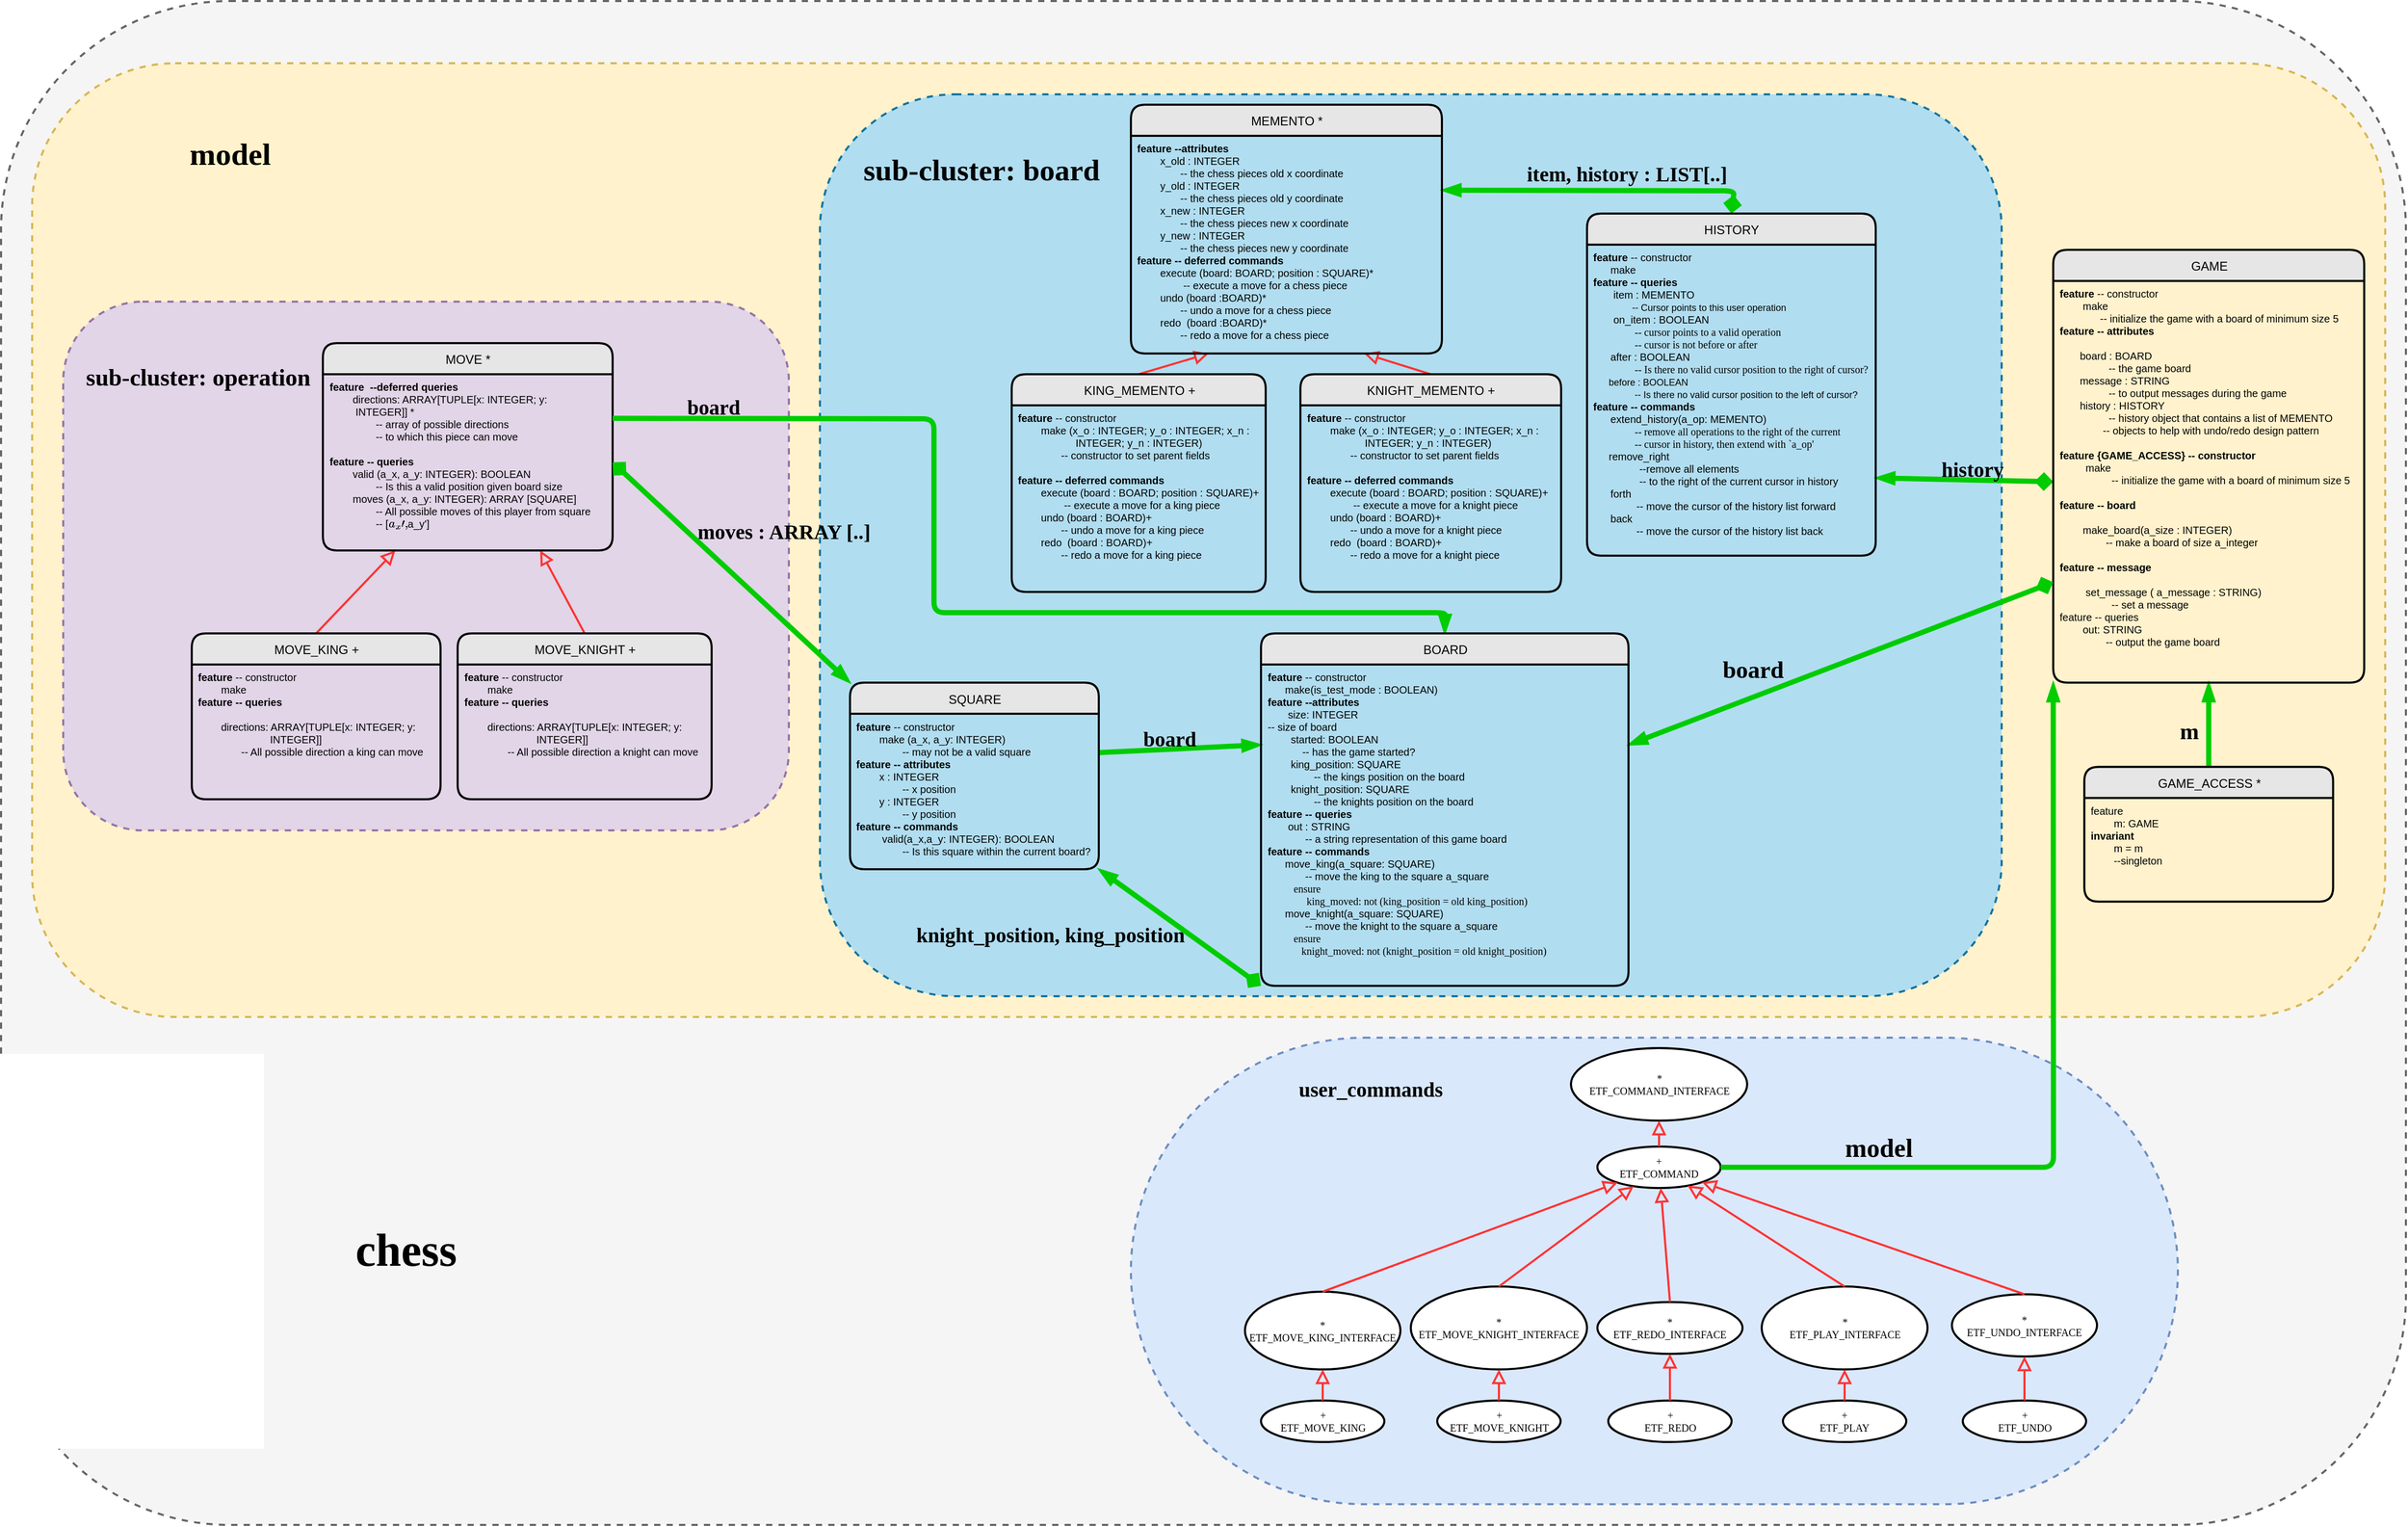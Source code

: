 <mxfile version="12.9.10" type="device"><diagram id="bcq7-YI1w9zSbNKLP_WB" name="Page-1"><mxGraphModel dx="7045" dy="5114" grid="1" gridSize="10" guides="1" tooltips="1" connect="1" arrows="1" fold="1" page="1" pageScale="1" pageWidth="1100" pageHeight="850" math="0" shadow="0"><root><mxCell id="0"/><mxCell id="1" parent="0"/><mxCell id="IS6GVPVbUYt_D6bOPcnM-86" value="" style="rounded=1;whiteSpace=wrap;html=1;fontSize=10;dashed=1;strokeWidth=2;fillColor=#f5f5f5;strokeColor=#666666;fontColor=#333333;" parent="1" vertex="1"><mxGeometry x="-530" y="-330" width="2320" height="1470" as="geometry"/></mxCell><mxCell id="MOF04nxXEM0VVJA2srQy-184" value="" style="rounded=1;whiteSpace=wrap;html=1;fontSize=10;dashed=1;strokeWidth=2;fillColor=#fff2cc;strokeColor=#d6b656;" parent="1" vertex="1"><mxGeometry x="-500" y="-270" width="2270" height="920" as="geometry"/></mxCell><mxCell id="IS6GVPVbUYt_D6bOPcnM-67" value="" style="rounded=1;whiteSpace=wrap;html=1;fontSize=10;dashed=1;strokeWidth=2;fillColor=#e1d5e7;strokeColor=#9673a6;" parent="1" vertex="1"><mxGeometry x="-470" y="-40" width="700" height="510" as="geometry"/></mxCell><mxCell id="IS6GVPVbUYt_D6bOPcnM-71" value="" style="rounded=1;whiteSpace=wrap;html=1;fontSize=10;dashed=1;strokeWidth=2;fillColor=#b1ddf0;strokeColor=#10739e;" parent="1" vertex="1"><mxGeometry x="260" y="-240" width="1140" height="870" as="geometry"/></mxCell><mxCell id="IS6GVPVbUYt_D6bOPcnM-68" value="&lt;h1&gt;&lt;font style=&quot;font-size: 23px&quot;&gt;sub-cluster: operation&lt;/font&gt;&lt;/h1&gt;" style="text;html=1;fontSize=10;fontFamily=Verdena;fillColor=#e1d5e7;strokeColor=none;" parent="1" vertex="1"><mxGeometry x="-450.003" width="70" height="25" as="geometry"/></mxCell><mxCell id="MOF04nxXEM0VVJA2srQy-185" value="&lt;h1&gt;&lt;font style=&quot;font-size: 30px&quot;&gt;model&lt;/font&gt;&lt;/h1&gt;" style="text;html=1;fontSize=10;fontFamily=Verdena;" parent="1" vertex="1"><mxGeometry x="-350" y="-220" width="300" height="25" as="geometry"/></mxCell><mxCell id="MOF04nxXEM0VVJA2srQy-138" value="" style="rounded=1;whiteSpace=wrap;html=1;fontSize=10;dashed=1;strokeWidth=2;arcSize=50;fillColor=#dae8fc;strokeColor=#6c8ebf;" parent="1" vertex="1"><mxGeometry x="560" y="670" width="1010" height="450" as="geometry"/></mxCell><mxCell id="MOF04nxXEM0VVJA2srQy-6" value="&lt;font style=&quot;font-size: 22px&quot;&gt;&lt;b&gt;m&lt;/b&gt;&lt;/font&gt;" style="text;html=1;fontSize=10;fontFamily=Verdena;" parent="1" vertex="1"><mxGeometry x="1570" y="355" width="21" height="20" as="geometry"/></mxCell><mxCell id="MOF04nxXEM0VVJA2srQy-7" value="" style="endArrow=blockThin;html=1;strokeColor=#00CC00;strokeWidth=5;endFill=1;exitX=0.5;exitY=0;exitDx=0;exitDy=0;entryX=0.5;entryY=1;entryDx=0;entryDy=0;" parent="1" source="MOF04nxXEM0VVJA2srQy-4" target="MOF04nxXEM0VVJA2srQy-3" edge="1"><mxGeometry width="50" height="50" relative="1" as="geometry"><mxPoint x="1080.5" y="850" as="sourcePoint"/><mxPoint x="1080.5" y="670" as="targetPoint"/></mxGeometry></mxCell><mxCell id="MOF04nxXEM0VVJA2srQy-11" value="&lt;font style=&quot;font-size: 25px&quot;&gt;&lt;b&gt;model&lt;/b&gt;&lt;/font&gt;" style="text;html=1;fontSize=10;fontFamily=Verdena;" parent="1" vertex="1"><mxGeometry x="1246.75" y="755" width="81" height="20" as="geometry"/></mxCell><mxCell id="MOF04nxXEM0VVJA2srQy-13" value="+&lt;br&gt;ETF_REDO" style="ellipse;whiteSpace=wrap;html=1;rounded=1;fontSize=10;fontFamily=Verdena;strokeWidth=2;" parent="1" vertex="1"><mxGeometry x="1020.5" y="1020" width="119" height="40" as="geometry"/></mxCell><mxCell id="MOF04nxXEM0VVJA2srQy-14" value="+&lt;br&gt;ETF_COMMAND" style="ellipse;whiteSpace=wrap;html=1;rounded=1;fontSize=10;fontFamily=Verdena;strokeWidth=2;" parent="1" vertex="1"><mxGeometry x="1010" y="775" width="119" height="40" as="geometry"/></mxCell><mxCell id="MOF04nxXEM0VVJA2srQy-15" value="+&lt;br&gt;ETF_PLAY" style="ellipse;whiteSpace=wrap;html=1;rounded=1;fontSize=10;fontFamily=Verdena;strokeWidth=2;" parent="1" vertex="1"><mxGeometry x="1189" y="1020" width="119" height="40" as="geometry"/></mxCell><mxCell id="MOF04nxXEM0VVJA2srQy-16" value="+&lt;br&gt;ETF_UNDO" style="ellipse;whiteSpace=wrap;html=1;rounded=1;fontSize=10;fontFamily=Verdena;strokeWidth=2;" parent="1" vertex="1"><mxGeometry x="1362.5" y="1020" width="119" height="40" as="geometry"/></mxCell><mxCell id="MOF04nxXEM0VVJA2srQy-17" value="*&lt;br&gt;ETF_UNDO_INTERFACE" style="ellipse;whiteSpace=wrap;html=1;rounded=1;fontSize=10;fontFamily=Verdena;strokeWidth=2;" parent="1" vertex="1"><mxGeometry x="1352" y="917.5" width="140" height="60" as="geometry"/></mxCell><mxCell id="MOF04nxXEM0VVJA2srQy-18" value="*&lt;br&gt;ETF_PLAY_INTERFACE" style="ellipse;whiteSpace=wrap;html=1;rounded=1;fontSize=10;fontFamily=Verdena;strokeWidth=2;" parent="1" vertex="1"><mxGeometry x="1168.5" y="910" width="160" height="80" as="geometry"/></mxCell><mxCell id="MOF04nxXEM0VVJA2srQy-20" value="*&lt;br&gt;ETF_REDO_INTERFACE" style="ellipse;whiteSpace=wrap;html=1;rounded=1;fontSize=10;fontFamily=Verdena;strokeWidth=2;" parent="1" vertex="1"><mxGeometry x="1010" y="925" width="140" height="50" as="geometry"/></mxCell><mxCell id="MOF04nxXEM0VVJA2srQy-21" value="*&lt;br&gt;ETF_COMMAND_INTERFACE" style="ellipse;whiteSpace=wrap;html=1;rounded=1;fontSize=10;fontFamily=Verdena;strokeWidth=2;" parent="1" vertex="1"><mxGeometry x="984.5" y="680" width="170" height="70" as="geometry"/></mxCell><mxCell id="MOF04nxXEM0VVJA2srQy-23" value="" style="endArrow=block;html=1;strokeColor=#FF3333;strokeWidth=2;endFill=0;endSize=9;entryX=0.5;entryY=1;entryDx=0;entryDy=0;exitX=0.5;exitY=0;exitDx=0;exitDy=0;" parent="1" source="MOF04nxXEM0VVJA2srQy-13" target="MOF04nxXEM0VVJA2srQy-20" edge="1"><mxGeometry width="50" height="50" relative="1" as="geometry"><mxPoint x="1261.5" y="685" as="sourcePoint"/><mxPoint x="1261.5" y="625" as="targetPoint"/></mxGeometry></mxCell><mxCell id="MOF04nxXEM0VVJA2srQy-24" value="" style="endArrow=block;html=1;strokeColor=#FF3333;strokeWidth=2;endFill=0;endSize=9;entryX=0.5;entryY=1;entryDx=0;entryDy=0;exitX=0.5;exitY=0;exitDx=0;exitDy=0;" parent="1" source="MOF04nxXEM0VVJA2srQy-15" target="MOF04nxXEM0VVJA2srQy-18" edge="1"><mxGeometry width="50" height="50" relative="1" as="geometry"><mxPoint x="1091" y="690" as="sourcePoint"/><mxPoint x="1091" y="630" as="targetPoint"/></mxGeometry></mxCell><mxCell id="MOF04nxXEM0VVJA2srQy-25" value="" style="endArrow=block;html=1;strokeColor=#FF3333;strokeWidth=2;endFill=0;endSize=9;entryX=0.5;entryY=1;entryDx=0;entryDy=0;exitX=0.5;exitY=0;exitDx=0;exitDy=0;" parent="1" source="MOF04nxXEM0VVJA2srQy-16" target="MOF04nxXEM0VVJA2srQy-17" edge="1"><mxGeometry width="50" height="50" relative="1" as="geometry"><mxPoint x="1091" y="690" as="sourcePoint"/><mxPoint x="1091" y="630" as="targetPoint"/></mxGeometry></mxCell><mxCell id="MOF04nxXEM0VVJA2srQy-26" value="" style="endArrow=block;html=1;strokeColor=#FF3333;strokeWidth=2;endFill=0;endSize=9;exitX=0.5;exitY=0;exitDx=0;exitDy=0;" parent="1" source="MOF04nxXEM0VVJA2srQy-20" target="MOF04nxXEM0VVJA2srQy-14" edge="1"><mxGeometry width="50" height="50" relative="1" as="geometry"><mxPoint x="1091" y="790" as="sourcePoint"/><mxPoint x="890" y="500" as="targetPoint"/></mxGeometry></mxCell><mxCell id="MOF04nxXEM0VVJA2srQy-28" value="" style="endArrow=block;html=1;strokeColor=#FF3333;strokeWidth=2;endFill=0;endSize=9;exitX=0.5;exitY=0;exitDx=0;exitDy=0;" parent="1" source="MOF04nxXEM0VVJA2srQy-18" target="MOF04nxXEM0VVJA2srQy-14" edge="1"><mxGeometry width="50" height="50" relative="1" as="geometry"><mxPoint x="1091" y="540" as="sourcePoint"/><mxPoint x="880" y="470" as="targetPoint"/></mxGeometry></mxCell><mxCell id="MOF04nxXEM0VVJA2srQy-29" value="" style="endArrow=block;html=1;strokeColor=#FF3333;strokeWidth=2;endFill=0;endSize=9;exitX=0.5;exitY=0;exitDx=0;exitDy=0;" parent="1" source="MOF04nxXEM0VVJA2srQy-17" target="MOF04nxXEM0VVJA2srQy-14" edge="1"><mxGeometry width="50" height="50" relative="1" as="geometry"><mxPoint x="1091" y="540" as="sourcePoint"/><mxPoint x="880" y="470" as="targetPoint"/></mxGeometry></mxCell><mxCell id="MOF04nxXEM0VVJA2srQy-32" value="+&lt;br&gt;ETF_MOVE_KING" style="ellipse;whiteSpace=wrap;html=1;rounded=1;fontSize=10;fontFamily=Verdena;strokeWidth=2;" parent="1" vertex="1"><mxGeometry x="685.5" y="1020" width="119" height="40" as="geometry"/></mxCell><mxCell id="MOF04nxXEM0VVJA2srQy-33" value="+&lt;br&gt;ETF_MOVE_KNIGHT" style="ellipse;whiteSpace=wrap;html=1;rounded=1;fontSize=10;fontFamily=Verdena;strokeWidth=2;" parent="1" vertex="1"><mxGeometry x="855.5" y="1020" width="119" height="40" as="geometry"/></mxCell><mxCell id="MOF04nxXEM0VVJA2srQy-36" value="*&lt;br&gt;ETF_MOVE_KNIGHT_INTERFACE" style="ellipse;whiteSpace=wrap;html=1;rounded=1;fontSize=10;fontFamily=Verdena;strokeWidth=2;" parent="1" vertex="1"><mxGeometry x="830" y="910" width="170" height="80" as="geometry"/></mxCell><mxCell id="MOF04nxXEM0VVJA2srQy-37" value="*&lt;br&gt;ETF_MOVE_KING_INTERFACE" style="ellipse;whiteSpace=wrap;html=1;rounded=1;fontSize=10;fontFamily=Verdena;strokeWidth=2;" parent="1" vertex="1"><mxGeometry x="670" y="915" width="150" height="75" as="geometry"/></mxCell><mxCell id="MOF04nxXEM0VVJA2srQy-39" value="" style="endArrow=block;html=1;strokeColor=#FF3333;strokeWidth=2;endFill=0;endSize=9;entryX=0.5;entryY=1;entryDx=0;entryDy=0;exitX=0.5;exitY=0;exitDx=0;exitDy=0;" parent="1" source="MOF04nxXEM0VVJA2srQy-32" target="MOF04nxXEM0VVJA2srQy-37" edge="1"><mxGeometry width="50" height="50" relative="1" as="geometry"><mxPoint x="411.5" y="690" as="sourcePoint"/><mxPoint x="411.5" y="630" as="targetPoint"/></mxGeometry></mxCell><mxCell id="MOF04nxXEM0VVJA2srQy-41" value="" style="endArrow=block;html=1;strokeColor=#FF3333;strokeWidth=2;endFill=0;endSize=9;entryX=0.5;entryY=1;entryDx=0;entryDy=0;exitX=0.5;exitY=0;exitDx=0;exitDy=0;" parent="1" source="MOF04nxXEM0VVJA2srQy-33" target="MOF04nxXEM0VVJA2srQy-36" edge="1"><mxGeometry width="50" height="50" relative="1" as="geometry"><mxPoint x="411.5" y="690" as="sourcePoint"/><mxPoint x="411.5" y="630" as="targetPoint"/></mxGeometry></mxCell><mxCell id="MOF04nxXEM0VVJA2srQy-44" value="" style="endArrow=block;html=1;strokeColor=#FF3333;strokeWidth=2;endFill=0;endSize=9;exitX=0.5;exitY=0;exitDx=0;exitDy=0;" parent="1" source="MOF04nxXEM0VVJA2srQy-37" target="MOF04nxXEM0VVJA2srQy-14" edge="1"><mxGeometry width="50" height="50" relative="1" as="geometry"><mxPoint x="842.75" y="488.75" as="sourcePoint"/><mxPoint x="1301.25" y="418.75" as="targetPoint"/></mxGeometry></mxCell><mxCell id="MOF04nxXEM0VVJA2srQy-45" value="" style="endArrow=block;html=1;strokeColor=#FF3333;strokeWidth=2;endFill=0;endSize=9;exitX=0.5;exitY=0;exitDx=0;exitDy=0;" parent="1" source="MOF04nxXEM0VVJA2srQy-36" target="MOF04nxXEM0VVJA2srQy-14" edge="1"><mxGeometry width="50" height="50" relative="1" as="geometry"><mxPoint x="411.5" y="540" as="sourcePoint"/><mxPoint x="860" y="470" as="targetPoint"/></mxGeometry></mxCell><mxCell id="MOF04nxXEM0VVJA2srQy-57" value="" style="endArrow=block;html=1;strokeColor=#FF3333;strokeWidth=2;endFill=0;endSize=9;exitX=0.5;exitY=0;exitDx=0;exitDy=0;" parent="1" source="MOF04nxXEM0VVJA2srQy-14" target="MOF04nxXEM0VVJA2srQy-21" edge="1"><mxGeometry width="50" height="50" relative="1" as="geometry"><mxPoint x="863" y="425" as="sourcePoint"/><mxPoint x="870" y="350" as="targetPoint"/></mxGeometry></mxCell><mxCell id="MOF04nxXEM0VVJA2srQy-81" value="" style="endArrow=block;html=1;strokeColor=#FF3333;strokeWidth=2;endFill=0;endSize=9;entryX=0.25;entryY=1;entryDx=0;entryDy=0;exitX=0.5;exitY=0;exitDx=0;exitDy=0;" parent="1" source="MOF04nxXEM0VVJA2srQy-77" target="MOF04nxXEM0VVJA2srQy-84" edge="1"><mxGeometry width="50" height="50" relative="1" as="geometry"><mxPoint x="360" y="230" as="sourcePoint"/><mxPoint x="-109.5" y="-290" as="targetPoint"/></mxGeometry></mxCell><mxCell id="MOF04nxXEM0VVJA2srQy-82" value="" style="endArrow=block;html=1;strokeColor=#FF3333;strokeWidth=2;endFill=0;endSize=9;entryX=0.75;entryY=1;entryDx=0;entryDy=0;exitX=0.5;exitY=0;exitDx=0;exitDy=0;" parent="1" source="MOF04nxXEM0VVJA2srQy-79" target="MOF04nxXEM0VVJA2srQy-84" edge="1"><mxGeometry width="50" height="50" relative="1" as="geometry"><mxPoint x="360" y="230" as="sourcePoint"/><mxPoint x="-109.5" y="-290" as="targetPoint"/></mxGeometry></mxCell><mxCell id="MOF04nxXEM0VVJA2srQy-139" value="&lt;h1&gt;user_commands&lt;/h1&gt;" style="text;html=1;fontSize=10;fontFamily=Verdena;" parent="1" vertex="1"><mxGeometry x="720" y="687.5" width="70" height="55" as="geometry"/></mxCell><mxCell id="IS6GVPVbUYt_D6bOPcnM-15" value="" style="endArrow=block;html=1;strokeColor=#FF3333;strokeWidth=2;endFill=0;endSize=9;entryX=0.25;entryY=1;entryDx=0;entryDy=0;exitX=0.5;exitY=0;exitDx=0;exitDy=0;" parent="1" source="IS6GVPVbUYt_D6bOPcnM-12" target="IS6GVPVbUYt_D6bOPcnM-7" edge="1"><mxGeometry width="50" height="50" relative="1" as="geometry"><mxPoint x="350" y="-610" as="sourcePoint"/><mxPoint x="350" y="-670" as="targetPoint"/></mxGeometry></mxCell><mxCell id="IS6GVPVbUYt_D6bOPcnM-16" value="" style="endArrow=block;html=1;strokeColor=#FF3333;strokeWidth=2;endFill=0;endSize=9;entryX=0.75;entryY=1;entryDx=0;entryDy=0;exitX=0.5;exitY=0;exitDx=0;exitDy=0;" parent="1" source="IS6GVPVbUYt_D6bOPcnM-9" target="IS6GVPVbUYt_D6bOPcnM-7" edge="1"><mxGeometry width="50" height="50" relative="1" as="geometry"><mxPoint x="350" y="-610" as="sourcePoint"/><mxPoint x="350" y="-670" as="targetPoint"/></mxGeometry></mxCell><mxCell id="IS6GVPVbUYt_D6bOPcnM-17" value="" style="endArrow=blockThin;html=1;strokeColor=#00CC00;strokeWidth=5;endFill=1;entryX=0;entryY=0.25;entryDx=0;entryDy=0;exitX=1;exitY=0.25;exitDx=0;exitDy=0;" parent="1" source="IS6GVPVbUYt_D6bOPcnM-62" target="MOF04nxXEM0VVJA2srQy-68" edge="1"><mxGeometry width="50" height="50" relative="1" as="geometry"><mxPoint x="-418.786" y="104.425" as="sourcePoint"/><mxPoint x="-820" y="90" as="targetPoint"/></mxGeometry></mxCell><mxCell id="IS6GVPVbUYt_D6bOPcnM-18" value="&lt;h1&gt;board&lt;/h1&gt;" style="text;html=1;fontSize=10;fontFamily=Verdena;" parent="1" vertex="1"><mxGeometry x="570" y="350" width="84" height="20" as="geometry"/></mxCell><mxCell id="IS6GVPVbUYt_D6bOPcnM-26" value="" style="endArrow=blockThin;html=1;strokeColor=#00CC00;strokeWidth=5;endFill=1;startArrow=diamond;startFill=1;exitX=0;exitY=1;exitDx=0;exitDy=0;entryX=1;entryY=1;entryDx=0;entryDy=0;" parent="1" source="MOF04nxXEM0VVJA2srQy-68" target="IS6GVPVbUYt_D6bOPcnM-62" edge="1"><mxGeometry width="50" height="50" relative="1" as="geometry"><mxPoint x="670" y="580" as="sourcePoint"/><mxPoint x="509" y="577.5" as="targetPoint"/></mxGeometry></mxCell><mxCell id="IS6GVPVbUYt_D6bOPcnM-27" value="&lt;h1&gt;knight_position, king_position&lt;/h1&gt;" style="text;html=1;fontSize=10;fontFamily=Verdena;rotation=0;" parent="1" vertex="1"><mxGeometry x="351.25" y="538.75" width="81" height="20" as="geometry"/></mxCell><mxCell id="IS6GVPVbUYt_D6bOPcnM-34" value="" style="endArrow=blockThin;html=1;strokeColor=#00CC00;strokeWidth=5;endFill=1;startArrow=diamond;startFill=1;exitX=0;exitY=0.5;exitDx=0;exitDy=0;entryX=1;entryY=0.75;entryDx=0;entryDy=0;" parent="1" source="MOF04nxXEM0VVJA2srQy-3" target="IS6GVPVbUYt_D6bOPcnM-33" edge="1"><mxGeometry width="50" height="50" relative="1" as="geometry"><mxPoint x="160" y="-175" as="sourcePoint"/><mxPoint x="1281" y="145" as="targetPoint"/></mxGeometry></mxCell><mxCell id="IS6GVPVbUYt_D6bOPcnM-35" value="&lt;h1&gt;history&lt;/h1&gt;" style="text;html=1;fontSize=10;fontFamily=Verdena;" parent="1" vertex="1"><mxGeometry x="1340" y="90" width="81" height="20" as="geometry"/></mxCell><mxCell id="IS6GVPVbUYt_D6bOPcnM-42" value="" style="endArrow=blockThin;html=1;strokeColor=#00CC00;strokeWidth=5;endFill=1;startArrow=diamond;startFill=1;entryX=1;entryY=0.25;entryDx=0;entryDy=0;exitX=0.5;exitY=0;exitDx=0;exitDy=0;" parent="1" source="IS6GVPVbUYt_D6bOPcnM-32" target="IS6GVPVbUYt_D6bOPcnM-7" edge="1"><mxGeometry width="50" height="50" relative="1" as="geometry"><mxPoint x="790" y="-502.86" as="sourcePoint"/><mxPoint x="930" y="-502.86" as="targetPoint"/><Array as="points"><mxPoint x="1142" y="-147"/></Array></mxGeometry></mxCell><mxCell id="IS6GVPVbUYt_D6bOPcnM-43" value="&lt;h1&gt;item, history : LIST[..]&lt;/h1&gt;" style="text;html=1;fontSize=10;fontFamily=Verdena;" parent="1" vertex="1"><mxGeometry x="939.5" y="-195" width="81" height="20" as="geometry"/></mxCell><mxCell id="IS6GVPVbUYt_D6bOPcnM-55" value="&lt;h1&gt;moves : ARRAY [..]&lt;/h1&gt;" style="text;html=1;fontSize=10;fontFamily=Verdena;" parent="1" vertex="1"><mxGeometry x="140" y="150" width="84" height="17.86" as="geometry"/></mxCell><mxCell id="IS6GVPVbUYt_D6bOPcnM-72" value="&lt;h1 style=&quot;font-size: 29px&quot;&gt;sub-cluster: board&lt;/h1&gt;" style="text;html=1;fontSize=10;fontFamily=Verdena;" parent="1" vertex="1"><mxGeometry x="299.997" y="-210" width="70" height="25" as="geometry"/></mxCell><mxCell id="MOF04nxXEM0VVJA2srQy-4" value="&lt;font style=&quot;font-size: 12px&quot; face=&quot;Helvetica&quot;&gt;GAME_ACCESS *&lt;/font&gt;" style="swimlane;html=1;childLayout=stackLayout;horizontal=1;startSize=30;horizontalStack=0;fillColor=#E6E6E6;fontColor=#000000;rounded=1;fontSize=17;fontStyle=0;strokeWidth=2;resizeParent=0;resizeLast=1;shadow=0;dashed=0;align=center;fontFamily=Verdena;" parent="1" vertex="1"><mxGeometry x="1479.75" y="408.75" width="240" height="130" as="geometry"/></mxCell><mxCell id="MOF04nxXEM0VVJA2srQy-5" value="&lt;font face=&quot;Helvetica&quot;&gt;&lt;div&gt;feature&lt;/div&gt;&lt;div&gt;&lt;span style=&quot;white-space: pre&quot;&gt;&#9;&lt;/span&gt;m: GAME&lt;/div&gt;&lt;b&gt;invariant&lt;/b&gt;&lt;br&gt;&amp;nbsp;&lt;span style=&quot;white-space: pre&quot;&gt;&#9;&lt;/span&gt;m = m&lt;br&gt;&amp;nbsp; &amp;nbsp; &amp;nbsp; &amp;nbsp; --singleton&amp;nbsp;&lt;br&gt;&lt;/font&gt;" style="whiteSpace=wrap;html=1;align=left;strokeColor=none;fillColor=none;spacingLeft=4;fontSize=10;verticalAlign=top;resizable=0;rotatable=0;part=1;fontFamily=Verdena;" parent="MOF04nxXEM0VVJA2srQy-4" vertex="1"><mxGeometry y="30" width="240" height="100" as="geometry"/></mxCell><mxCell id="IS6GVPVbUYt_D6bOPcnM-6" value="&lt;font style=&quot;font-size: 12px&quot; face=&quot;Helvetica&quot;&gt;MEMENTO *&lt;br&gt;&lt;/font&gt;" style="swimlane;html=1;childLayout=stackLayout;horizontal=1;startSize=30;horizontalStack=0;fillColor=#E6E6E6;fontColor=#000000;rounded=1;fontSize=17;fontStyle=0;strokeWidth=2;resizeParent=0;resizeLast=1;shadow=0;dashed=0;align=center;fontFamily=Verdena;" parent="1" vertex="1"><mxGeometry x="560" y="-230" width="300" height="240" as="geometry"/></mxCell><mxCell id="IS6GVPVbUYt_D6bOPcnM-7" value="&lt;font face=&quot;Helvetica&quot;&gt;&lt;div&gt;&lt;b&gt;feature --attributes&lt;/b&gt;&lt;/div&gt;&lt;div&gt;&lt;span style=&quot;font-weight: bold ; white-space: pre&quot;&gt;&#9;&lt;/span&gt;x_old : INTEGER&lt;/div&gt;&lt;div&gt;&amp;nbsp; &amp;nbsp; &amp;nbsp; &amp;nbsp; &amp;nbsp; &amp;nbsp; &amp;nbsp; &amp;nbsp;-- the chess pieces old x coordinate&lt;/div&gt;&lt;div&gt;&lt;span style=&quot;white-space: pre&quot;&gt;&#9;&lt;/span&gt;y_old : INTEGER&lt;/div&gt;&lt;div&gt;&lt;div&gt;&amp;nbsp; &amp;nbsp; &amp;nbsp; &amp;nbsp; &amp;nbsp; &amp;nbsp; &amp;nbsp; &amp;nbsp;-- the chess pieces old y coordinate&lt;/div&gt;&lt;/div&gt;&lt;div&gt;&lt;span style=&quot;white-space: pre&quot;&gt;&#9;&lt;/span&gt;x_new : INTEGER&lt;/div&gt;&lt;div&gt;&lt;div&gt;&amp;nbsp; &amp;nbsp; &amp;nbsp; &amp;nbsp; &amp;nbsp; &amp;nbsp; &amp;nbsp; &amp;nbsp;-- the chess pieces new x coordinate&lt;/div&gt;&lt;/div&gt;&lt;div&gt;&lt;span style=&quot;white-space: pre&quot;&gt;&#9;&lt;/span&gt;y_new : INTEGER&lt;/div&gt;&lt;div&gt;&lt;div&gt;&amp;nbsp; &amp;nbsp; &amp;nbsp; &amp;nbsp; &amp;nbsp; &amp;nbsp; &amp;nbsp; &amp;nbsp;-- the chess pieces new y coordinate&lt;/div&gt;&lt;/div&gt;&lt;div style=&quot;font-weight: bold&quot;&gt;feature -- deferred commands&lt;/div&gt;&lt;div&gt;&lt;span style=&quot;font-weight: bold ; white-space: pre&quot;&gt;&#9;&lt;/span&gt;execute (board: BOARD; position : SQUARE)*&lt;/div&gt;&lt;div&gt;&lt;span style=&quot;white-space: pre&quot;&gt;&#9;&#9;&lt;/span&gt;-- execute a move for a chess piece&amp;nbsp;&lt;/div&gt;&lt;div&gt;&lt;span style=&quot;white-space: pre&quot;&gt;&#9;&lt;/span&gt;undo (board :BOARD)*&lt;/div&gt;&lt;div&gt;&amp;nbsp; &amp;nbsp; &amp;nbsp; &amp;nbsp; &amp;nbsp; &amp;nbsp; &amp;nbsp; &amp;nbsp;-- undo a move for a chess piece&lt;/div&gt;&lt;div&gt;&lt;span style=&quot;white-space: pre&quot;&gt;&#9;&lt;/span&gt;redo&amp;nbsp; (board :BOARD)*&lt;/div&gt;&lt;div&gt;&lt;div&gt;&amp;nbsp; &amp;nbsp; &amp;nbsp; &amp;nbsp; &amp;nbsp; &amp;nbsp; &amp;nbsp; &amp;nbsp;-- redo a move for a chess piece&lt;/div&gt;&lt;/div&gt;&lt;div&gt;&lt;br&gt;&lt;/div&gt;&lt;/font&gt;" style="whiteSpace=wrap;html=1;align=left;strokeColor=none;fillColor=none;spacingLeft=4;fontSize=10;verticalAlign=top;resizable=0;rotatable=0;part=1;fontFamily=Verdena;" parent="IS6GVPVbUYt_D6bOPcnM-6" vertex="1"><mxGeometry y="30" width="300" height="210" as="geometry"/></mxCell><mxCell id="MOF04nxXEM0VVJA2srQy-77" value="&lt;font face=&quot;Helvetica&quot;&gt;&lt;span style=&quot;font-size: 12px&quot;&gt;MOVE_KING +&lt;br&gt;&lt;/span&gt;&lt;/font&gt;" style="swimlane;html=1;childLayout=stackLayout;horizontal=1;startSize=30;horizontalStack=0;fillColor=#E6E6E6;fontColor=#000000;rounded=1;fontSize=17;fontStyle=0;strokeWidth=2;resizeParent=0;resizeLast=1;shadow=0;dashed=0;align=center;fontFamily=Verdena;" parent="1" vertex="1"><mxGeometry x="-346" y="280" width="240" height="160" as="geometry"/></mxCell><mxCell id="MOF04nxXEM0VVJA2srQy-78" value="&lt;div&gt;&lt;b style=&quot;font-family: &amp;#34;helvetica&amp;#34;&quot;&gt;feature&lt;/b&gt;&lt;span style=&quot;font-family: &amp;#34;helvetica&amp;#34;&quot;&gt;&amp;nbsp;-- constructor&lt;/span&gt;&lt;br style=&quot;font-family: &amp;#34;helvetica&amp;#34;&quot;&gt;&lt;div&gt;&lt;font face=&quot;Helvetica&quot;&gt;&lt;span style=&quot;font-weight: bold ; white-space: pre&quot;&gt;&#9;&lt;/span&gt;make&amp;nbsp;&lt;/font&gt;&lt;/div&gt;&lt;/div&gt;&lt;div&gt;&lt;font face=&quot;helvetica&quot;&gt;&lt;b&gt;feature -- queries&lt;/b&gt;&lt;/font&gt;&lt;/div&gt;&lt;div&gt;&lt;font face=&quot;helvetica&quot;&gt;&lt;br&gt;&lt;/font&gt;&lt;/div&gt;&lt;div&gt;&lt;font face=&quot;helvetica&quot;&gt;&lt;span style=&quot;white-space: pre&quot;&gt;&#9;&lt;/span&gt;directions: ARRAY[TUPLE[x: INTEGER; y:&amp;nbsp; &amp;nbsp; &amp;nbsp; &amp;nbsp; &amp;nbsp; &amp;nbsp; &amp;nbsp; &amp;nbsp; &amp;nbsp; &amp;nbsp; &amp;nbsp; &amp;nbsp; &amp;nbsp; &amp;nbsp; &amp;nbsp; &amp;nbsp; &amp;nbsp;INTEGER]]&lt;/font&gt;&lt;/div&gt;&lt;div&gt;&lt;font face=&quot;helvetica&quot;&gt;&amp;nbsp; &amp;nbsp; &amp;nbsp; &amp;nbsp; &amp;nbsp; &amp;nbsp; &amp;nbsp; &amp;nbsp;-- All possible direction a king can move&lt;/font&gt;&lt;/div&gt;" style="whiteSpace=wrap;html=1;align=left;strokeColor=none;fillColor=none;spacingLeft=4;fontSize=10;verticalAlign=top;resizable=0;rotatable=0;part=1;fontFamily=Verdena;" parent="MOF04nxXEM0VVJA2srQy-77" vertex="1"><mxGeometry y="30" width="240" height="130" as="geometry"/></mxCell><mxCell id="MOF04nxXEM0VVJA2srQy-79" value="&lt;font style=&quot;font-size: 12px&quot; face=&quot;Helvetica&quot;&gt;MOVE_KNIGHT +&lt;/font&gt;" style="swimlane;html=1;childLayout=stackLayout;horizontal=1;startSize=30;horizontalStack=0;fillColor=#E6E6E6;fontColor=#000000;rounded=1;fontSize=17;fontStyle=0;strokeWidth=2;resizeParent=0;resizeLast=1;shadow=0;dashed=0;align=center;fontFamily=Verdena;" parent="1" vertex="1"><mxGeometry x="-89.5" y="280" width="245" height="160" as="geometry"/></mxCell><mxCell id="MOF04nxXEM0VVJA2srQy-80" value="&lt;b style=&quot;font-family: &amp;#34;helvetica&amp;#34;&quot;&gt;feature&lt;/b&gt;&lt;span style=&quot;font-family: &amp;#34;helvetica&amp;#34;&quot;&gt;&amp;nbsp;-- constructor&lt;/span&gt;&lt;br style=&quot;font-family: &amp;#34;helvetica&amp;#34;&quot;&gt;&lt;div&gt;&lt;font face=&quot;Helvetica&quot;&gt;&lt;span style=&quot;font-weight: bold ; white-space: pre&quot;&gt;&#9;&lt;/span&gt;make&amp;nbsp;&lt;/font&gt;&lt;/div&gt;&lt;div style=&quot;white-space: normal&quot;&gt;&lt;font face=&quot;helvetica&quot;&gt;&lt;b&gt;feature -- queries&lt;/b&gt;&lt;/font&gt;&lt;/div&gt;&lt;div style=&quot;white-space: normal&quot;&gt;&lt;font face=&quot;helvetica&quot;&gt;&lt;br&gt;&lt;/font&gt;&lt;/div&gt;&lt;div style=&quot;white-space: normal&quot;&gt;&lt;font face=&quot;helvetica&quot;&gt;&lt;span style=&quot;white-space: pre&quot;&gt;&#9;&lt;/span&gt;directions: ARRAY[TUPLE[x: INTEGER; y:&amp;nbsp; &amp;nbsp; &amp;nbsp; &amp;nbsp; &amp;nbsp; &amp;nbsp; &amp;nbsp; &amp;nbsp; &amp;nbsp; &amp;nbsp; &amp;nbsp; &amp;nbsp; &amp;nbsp; &amp;nbsp; &amp;nbsp; &amp;nbsp; &amp;nbsp; &amp;nbsp;INTEGER]]&lt;/font&gt;&lt;/div&gt;&lt;div style=&quot;white-space: normal&quot;&gt;&lt;font face=&quot;helvetica&quot;&gt;&amp;nbsp; &amp;nbsp; &amp;nbsp; &amp;nbsp; &amp;nbsp; &amp;nbsp; &amp;nbsp; &amp;nbsp;-- All possible direction a knight can move&lt;/font&gt;&lt;/div&gt;" style="whiteSpace=wrap;html=1;align=left;strokeColor=none;fillColor=none;spacingLeft=4;fontSize=10;verticalAlign=top;resizable=0;rotatable=0;part=1;fontFamily=Verdena;" parent="MOF04nxXEM0VVJA2srQy-79" vertex="1"><mxGeometry y="30" width="245" height="130" as="geometry"/></mxCell><mxCell id="MOF04nxXEM0VVJA2srQy-83" value="&lt;font style=&quot;font-size: 12px&quot; face=&quot;Helvetica&quot;&gt;MOVE *&lt;br&gt;&lt;/font&gt;" style="swimlane;html=1;childLayout=stackLayout;horizontal=1;startSize=30;horizontalStack=0;fillColor=#E6E6E6;fontColor=#000000;rounded=1;fontSize=17;fontStyle=0;strokeWidth=2;resizeParent=0;resizeLast=1;shadow=0;dashed=0;align=center;fontFamily=Verdena;" parent="1" vertex="1"><mxGeometry x="-219.5" width="279.5" height="200" as="geometry"/></mxCell><mxCell id="MOF04nxXEM0VVJA2srQy-84" value="&lt;font face=&quot;Helvetica&quot;&gt;&lt;div style=&quot;font-weight: bold&quot;&gt;feature&amp;nbsp; --deferred queries&lt;/div&gt;&lt;div&gt;&lt;span style=&quot;white-space: pre&quot;&gt;&#9;&lt;/span&gt;directions: ARRAY[TUPLE[x: INTEGER; y:&amp;nbsp; &amp;nbsp; &amp;nbsp; &amp;nbsp; &amp;nbsp; &amp;nbsp; &amp;nbsp; &amp;nbsp; &amp;nbsp; &amp;nbsp; &amp;nbsp; &amp;nbsp; &amp;nbsp; &amp;nbsp; &amp;nbsp; &amp;nbsp; &amp;nbsp;INTEGER]] *&lt;/div&gt;&lt;div&gt;&lt;span style=&quot;white-space: pre&quot;&gt;&#9;&#9;&lt;/span&gt;-- array of possible directions&lt;/div&gt;&lt;div&gt;&lt;span style=&quot;white-space: pre&quot;&gt;&#9;&#9;&lt;/span&gt;-- to which this piece can move&lt;/div&gt;&lt;div&gt;&lt;div&gt;&lt;b&gt;&lt;br&gt;&lt;/b&gt;&lt;/div&gt;&lt;div&gt;&lt;b&gt;feature -- queries&lt;/b&gt;&lt;/div&gt;&lt;div&gt;&lt;span style=&quot;white-space: pre&quot;&gt;&#9;&lt;/span&gt;valid (a_x, a_y: INTEGER): BOOLEAN&lt;/div&gt;&lt;div&gt;&lt;span style=&quot;white-space: pre&quot;&gt;&#9;&#9;&lt;/span&gt;-- Is this a valid position given board size&lt;/div&gt;&lt;div&gt;&lt;span style=&quot;white-space: pre&quot;&gt;&#9;&lt;/span&gt;moves (a_x, a_y: INTEGER): ARRAY [SQUARE]&lt;/div&gt;&lt;div&gt;&lt;span style=&quot;white-space: pre&quot;&gt;&#9;&#9;&lt;/span&gt;-- All possible moves of this player from square&amp;nbsp; &amp;nbsp; &amp;nbsp; &amp;nbsp; &amp;nbsp; &amp;nbsp; &amp;nbsp; &amp;nbsp; &amp;nbsp; &amp;nbsp; &amp;nbsp; &amp;nbsp; -- [`a_x', `a_y']&lt;/div&gt;&lt;/div&gt;&lt;/font&gt;" style="whiteSpace=wrap;html=1;align=left;strokeColor=none;fillColor=none;spacingLeft=4;fontSize=10;verticalAlign=top;resizable=0;rotatable=0;part=1;fontFamily=Verdena;" parent="MOF04nxXEM0VVJA2srQy-83" vertex="1"><mxGeometry y="30" width="279.5" height="170" as="geometry"/></mxCell><mxCell id="MOF04nxXEM0VVJA2srQy-2" value="&lt;font face=&quot;Helvetica&quot;&gt;&lt;span style=&quot;font-size: 12px&quot;&gt;GAME&lt;br&gt;&lt;/span&gt;&lt;/font&gt;" style="swimlane;html=1;childLayout=stackLayout;horizontal=1;startSize=30;horizontalStack=0;fillColor=#E6E6E6;fontColor=#000000;rounded=1;fontSize=17;fontStyle=0;strokeWidth=2;resizeParent=0;resizeLast=1;shadow=0;dashed=0;align=center;fontFamily=Verdena;" parent="1" vertex="1"><mxGeometry x="1449.75" y="-90" width="300" height="417.5" as="geometry"/></mxCell><mxCell id="MOF04nxXEM0VVJA2srQy-3" value="&lt;b style=&quot;font-family: &amp;#34;helvetica&amp;#34;&quot;&gt;feature&lt;/b&gt;&lt;span style=&quot;font-family: &amp;#34;helvetica&amp;#34;&quot;&gt;&amp;nbsp;-- constructor&lt;/span&gt;&lt;br style=&quot;font-family: &amp;#34;helvetica&amp;#34;&quot;&gt;&lt;div&gt;&lt;font face=&quot;Helvetica&quot;&gt;&lt;span style=&quot;font-weight: bold ; white-space: pre&quot;&gt;&#9;&lt;/span&gt;make&amp;nbsp;&lt;/font&gt;&lt;/div&gt;&lt;font face=&quot;Helvetica&quot;&gt;&lt;b&gt;&amp;nbsp; &amp;nbsp; &amp;nbsp; &amp;nbsp; &amp;nbsp; &amp;nbsp; &amp;nbsp; &lt;/b&gt;-- initialize the game with a board of minimum size 5&lt;br&gt;&lt;b&gt;feature -- attributes&lt;/b&gt;&amp;nbsp;&lt;br&gt;&lt;div&gt;&lt;span style=&quot;white-space: pre&quot;&gt;&#9;&lt;/span&gt;&lt;/div&gt;&amp;nbsp; &amp;nbsp; &amp;nbsp; &amp;nbsp;board : BOARD&amp;nbsp;&lt;br&gt;&amp;nbsp; &amp;nbsp; &amp;nbsp; &amp;nbsp; &amp;nbsp; &amp;nbsp; &amp;nbsp; &amp;nbsp; &amp;nbsp;-- the game board&lt;br&gt;&amp;nbsp; &amp;nbsp; &amp;nbsp; &amp;nbsp;message : STRING&lt;br&gt;&amp;nbsp; &amp;nbsp; &amp;nbsp; &amp;nbsp; &amp;nbsp; &amp;nbsp; &amp;nbsp; &amp;nbsp; &amp;nbsp;-- to output messages during the game&lt;br&gt;&amp;nbsp; &amp;nbsp; &amp;nbsp; &amp;nbsp;history : HISTORY&amp;nbsp;&lt;br&gt;&amp;nbsp; &amp;nbsp; &amp;nbsp; &amp;nbsp; &amp;nbsp; &amp;nbsp; &amp;nbsp; &amp;nbsp; &amp;nbsp;-- history object that contains a list of MEMENTO&amp;nbsp; &amp;nbsp; &amp;nbsp; &amp;nbsp; &amp;nbsp; &amp;nbsp; &amp;nbsp; &amp;nbsp; &amp;nbsp; &amp;nbsp; &amp;nbsp; &amp;nbsp; &amp;nbsp; &amp;nbsp;-- objects to help with undo/redo design pattern&lt;br&gt;&lt;br&gt;&lt;b&gt;feature {GAME_ACCESS} -- constructor&lt;br&gt;&lt;/b&gt;&amp;nbsp; &amp;nbsp; &amp;nbsp; &amp;nbsp; &amp;nbsp;make&lt;br&gt;&amp;nbsp; &amp;nbsp; &amp;nbsp; &amp;nbsp; &amp;nbsp; &amp;nbsp; &amp;nbsp; &amp;nbsp; &amp;nbsp; -- initialize the game with a board of minimum size 5&lt;br&gt;&lt;br&gt;&lt;div&gt;&lt;b&gt;feature -- board&lt;/b&gt;&lt;/div&gt;&lt;div&gt;&amp;nbsp; &amp;nbsp; &amp;nbsp; &amp;nbsp;&amp;nbsp;&lt;span&gt;&amp;nbsp; &amp;nbsp; &amp;nbsp; &amp;nbsp; &amp;nbsp; &amp;nbsp; &amp;nbsp;&amp;nbsp;&lt;/span&gt;&lt;/div&gt;&lt;div&gt;&lt;span style=&quot;white-space: pre&quot;&gt;&#9;&lt;/span&gt;make_board(a_size : INTEGER)&lt;/div&gt;&lt;div&gt;&amp;nbsp; &amp;nbsp; &amp;nbsp; &amp;nbsp; &amp;nbsp; &amp;nbsp; &amp;nbsp; &amp;nbsp; -- make a board of size a_integer&lt;/div&gt;&lt;div&gt;&lt;br&gt;&lt;/div&gt;&lt;div&gt;&lt;b&gt;feature -- message&lt;/b&gt;&lt;/div&gt;&lt;div&gt;&lt;b&gt;&amp;nbsp; &amp;nbsp; &amp;nbsp; &amp;nbsp;&amp;nbsp;&lt;/b&gt;&lt;/div&gt;&lt;div&gt;&lt;b&gt;&amp;nbsp; &amp;nbsp; &amp;nbsp; &amp;nbsp; &amp;nbsp;&lt;/b&gt;set_message ( a_message : STRING)&lt;/div&gt;&lt;div&gt;&amp;nbsp; &amp;nbsp; &amp;nbsp; &amp;nbsp; &amp;nbsp; &amp;nbsp; &amp;nbsp; &amp;nbsp; &amp;nbsp; -- set a message&lt;/div&gt;&lt;div&gt;feature -- queries&lt;br&gt;&lt;/div&gt;&lt;div&gt;&lt;span style=&quot;white-space: pre&quot;&gt;&#9;&lt;/span&gt;&lt;span&gt;out: STRING&lt;/span&gt;&lt;br&gt;&lt;/div&gt;&lt;div&gt;&lt;span&gt;&amp;nbsp; &amp;nbsp; &amp;nbsp; &amp;nbsp; &amp;nbsp; &amp;nbsp; &amp;nbsp; &amp;nbsp; -- output the game board&lt;/span&gt;&lt;/div&gt;&lt;div&gt;&lt;br&gt;&lt;/div&gt;&lt;/font&gt;" style="whiteSpace=wrap;html=1;align=left;strokeColor=none;fillColor=none;spacingLeft=4;fontSize=10;verticalAlign=top;resizable=0;rotatable=0;part=1;fontFamily=Verdena;" parent="MOF04nxXEM0VVJA2srQy-2" vertex="1"><mxGeometry y="30" width="300" height="387.5" as="geometry"/></mxCell><mxCell id="IS6GVPVbUYt_D6bOPcnM-61" value="&lt;font face=&quot;Helvetica&quot;&gt;&lt;span style=&quot;font-size: 12px&quot;&gt;SQUARE&lt;br&gt;&lt;/span&gt;&lt;/font&gt;" style="swimlane;html=1;childLayout=stackLayout;horizontal=1;startSize=30;horizontalStack=0;fillColor=#E6E6E6;fontColor=#000000;rounded=1;fontSize=17;fontStyle=0;strokeWidth=2;resizeParent=0;resizeLast=1;shadow=0;dashed=0;align=center;fontFamily=Verdena;" parent="1" vertex="1"><mxGeometry x="289" y="327.5" width="240" height="180" as="geometry"/></mxCell><mxCell id="IS6GVPVbUYt_D6bOPcnM-62" value="&lt;div&gt;&lt;b style=&quot;font-family: &amp;#34;helvetica&amp;#34;&quot;&gt;feature&lt;/b&gt;&lt;span style=&quot;font-family: &amp;#34;helvetica&amp;#34;&quot;&gt;&amp;nbsp;-- constructor&lt;/span&gt;&lt;br style=&quot;font-family: &amp;#34;helvetica&amp;#34;&quot;&gt;&lt;div&gt;&lt;font face=&quot;Helvetica&quot;&gt;&lt;span style=&quot;font-weight: bold ; white-space: pre&quot;&gt;&#9;&lt;/span&gt;make&amp;nbsp;&lt;/font&gt;&lt;span&gt;&lt;font face=&quot;Helvetica&quot;&gt;(a_x, a_y: INTEGER)&lt;/font&gt;&lt;/span&gt;&lt;/div&gt;&lt;div&gt;&lt;font face=&quot;Helvetica&quot;&gt;&lt;span style=&quot;white-space: pre&quot;&gt;&#9;&#9;&lt;/span&gt;&lt;span&gt;-- may not be a valid square&lt;/span&gt;&amp;nbsp;&lt;/font&gt;&lt;/div&gt;&lt;/div&gt;&lt;div&gt;&lt;font face=&quot;helvetica&quot;&gt;&lt;b&gt;feature -- attributes&lt;/b&gt;&lt;/font&gt;&lt;/div&gt;&lt;div&gt;&lt;font face=&quot;helvetica&quot;&gt;&lt;div&gt;&lt;span style=&quot;white-space: pre&quot;&gt;&#9;&lt;/span&gt;x : INTEGER&lt;/div&gt;&lt;div&gt;&lt;span style=&quot;white-space: pre&quot;&gt;&#9;&#9;&lt;/span&gt;-- x position&lt;/div&gt;&lt;div&gt;&lt;span style=&quot;white-space: pre&quot;&gt;&#9;&lt;/span&gt;y : INTEGER&lt;/div&gt;&lt;div&gt;&lt;span style=&quot;white-space: pre&quot;&gt;&#9;&#9;&lt;/span&gt;-- y position&lt;/div&gt;&lt;div&gt;&lt;b&gt;feature -- commands&lt;/b&gt;&lt;/div&gt;&lt;div&gt;&lt;span&gt;&amp;nbsp; &amp;nbsp; &amp;nbsp; &amp;nbsp; &amp;nbsp;valid(a_x,a_y: INTEGER): BOOLEAN&lt;/span&gt;&lt;br&gt;&lt;/div&gt;&lt;div&gt;&lt;div&gt;&lt;span style=&quot;white-space: pre&quot;&gt;&#9;&#9;&lt;/span&gt;-- Is this square within the current board?&lt;/div&gt;&lt;/div&gt;&lt;/font&gt;&lt;/div&gt;" style="whiteSpace=wrap;html=1;align=left;strokeColor=none;fillColor=none;spacingLeft=4;fontSize=10;verticalAlign=top;resizable=0;rotatable=0;part=1;fontFamily=Verdena;" parent="IS6GVPVbUYt_D6bOPcnM-61" vertex="1"><mxGeometry y="30" width="240" height="150" as="geometry"/></mxCell><mxCell id="IS6GVPVbUYt_D6bOPcnM-87" value="&lt;h1&gt;&lt;font style=&quot;font-size: 44px&quot;&gt;chess&lt;/font&gt;&lt;/h1&gt;" style="text;html=1;fontSize=10;fontFamily=Verdena;" parent="1" vertex="1"><mxGeometry x="-190" y="830" width="70" height="25" as="geometry"/></mxCell><mxCell id="IS6GVPVbUYt_D6bOPcnM-89" value="" style="endArrow=blockThin;html=1;strokeColor=#00CC00;strokeWidth=5;endFill=1;exitX=1;exitY=0.5;exitDx=0;exitDy=0;entryX=0;entryY=1;entryDx=0;entryDy=0;" parent="1" source="MOF04nxXEM0VVJA2srQy-14" target="MOF04nxXEM0VVJA2srQy-3" edge="1"><mxGeometry width="50" height="50" relative="1" as="geometry"><mxPoint x="1260" y="735" as="sourcePoint"/><mxPoint x="1400" y="735" as="targetPoint"/><Array as="points"><mxPoint x="1450" y="795"/></Array></mxGeometry></mxCell><mxCell id="IS6GVPVbUYt_D6bOPcnM-32" value="&lt;font face=&quot;Helvetica&quot;&gt;&lt;span style=&quot;font-size: 12px&quot;&gt;HISTORY&lt;br&gt;&lt;/span&gt;&lt;/font&gt;" style="swimlane;html=1;childLayout=stackLayout;horizontal=1;startSize=30;horizontalStack=0;fillColor=#E6E6E6;fontColor=#000000;rounded=1;fontSize=17;fontStyle=0;strokeWidth=2;resizeParent=0;resizeLast=1;shadow=0;dashed=0;align=center;fontFamily=Verdena;" parent="1" vertex="1"><mxGeometry x="1000" y="-125.0" width="278.5" height="330" as="geometry"/></mxCell><mxCell id="IS6GVPVbUYt_D6bOPcnM-33" value="&lt;b style=&quot;font-family: &amp;#34;helvetica&amp;#34;&quot;&gt;feature&lt;/b&gt;&lt;span style=&quot;font-family: &amp;#34;helvetica&amp;#34;&quot;&gt;&amp;nbsp;-- constructor&lt;/span&gt;&lt;br style=&quot;font-family: &amp;#34;helvetica&amp;#34;&quot;&gt;&lt;span style=&quot;font-family: &amp;#34;helvetica&amp;#34;&quot;&gt;&amp;nbsp; &amp;nbsp; &amp;nbsp; make&lt;/span&gt;&lt;br style=&quot;font-family: &amp;#34;helvetica&amp;#34;&quot;&gt;&lt;b style=&quot;font-family: &amp;#34;helvetica&amp;#34;&quot;&gt;feature -- queries&amp;nbsp;&lt;br&gt;&amp;nbsp; &amp;nbsp; &amp;nbsp;&amp;nbsp;&lt;/b&gt;&lt;font face=&quot;helvetica&quot;&gt;&amp;nbsp;item : MEMENTO&lt;/font&gt;&lt;br&gt;&lt;font style=&quot;font-size: 9px&quot;&gt;&lt;font face=&quot;helvetica&quot; style=&quot;font-size: 9px&quot;&gt;&amp;nbsp; &amp;nbsp; &amp;nbsp; &amp;nbsp; &amp;nbsp; &amp;nbsp; &amp;nbsp; &amp;nbsp;-- Cursor points to this user operation&lt;/font&gt;&lt;br&gt;&lt;/font&gt;&lt;font face=&quot;helvetica&quot;&gt;&amp;nbsp; &amp;nbsp; &amp;nbsp; &amp;nbsp;on_item : BOOLEAN&lt;br&gt;&lt;/font&gt;&lt;div&gt;&lt;span style=&quot;white-space: pre&quot;&gt;&#9;&#9;&lt;/span&gt;-- cursor points to a valid operation&lt;/div&gt;&lt;span style=&quot;white-space: pre&quot;&gt;&#9;&#9;&lt;/span&gt;&lt;span&gt;-- cursor is not before or after&lt;/span&gt;&lt;font face=&quot;helvetica&quot;&gt;&amp;nbsp; &amp;nbsp; &amp;nbsp; &amp;nbsp;&lt;br&gt;&amp;nbsp; &amp;nbsp; &amp;nbsp; after : BOOLEAN&lt;br&gt;&lt;/font&gt;&lt;span style=&quot;white-space: pre&quot;&gt;&#9;&#9;&lt;/span&gt;-- Is there no valid cursor position to the right of cursor?&lt;br&gt;&lt;font face=&quot;helvetica&quot; style=&quot;font-size: 9px&quot;&gt;&amp;nbsp; &amp;nbsp; &amp;nbsp; before : BOOLEAN&lt;br&gt;&lt;font style=&quot;font-size: 9px&quot;&gt;&lt;span style=&quot;white-space: pre&quot;&gt;&#9;&#9;&lt;/span&gt;-- Is there no valid cursor position to the left of cursor?&lt;/font&gt;&lt;/font&gt;&lt;font style=&quot;font-size: 9px&quot;&gt;&lt;br style=&quot;font-family: &amp;#34;helvetica&amp;#34;&quot;&gt;&lt;/font&gt;&lt;b style=&quot;font-family: &amp;#34;helvetica&amp;#34;&quot;&gt;feature -- commands&lt;br&gt;&lt;/b&gt;&lt;font face=&quot;helvetica&quot;&gt;&amp;nbsp; &amp;nbsp; &amp;nbsp; extend_history(a_op: MEMENTO)&lt;br&gt;&lt;/font&gt;&lt;div&gt;&lt;span style=&quot;white-space: pre&quot;&gt;&#9;&#9;&lt;/span&gt;-- remove all operations to the right of the current&lt;/div&gt;&lt;div&gt;&lt;span style=&quot;white-space: pre&quot;&gt;&#9;&#9;&lt;/span&gt;-- cursor in history, then extend with `a_op'&lt;/div&gt;&lt;div&gt;&amp;nbsp; &amp;nbsp; &amp;nbsp;&amp;nbsp;&lt;font face=&quot;Helvetica&quot;&gt;remove_right&lt;/font&gt;&lt;br&gt;&lt;/div&gt;&lt;div&gt;&lt;font face=&quot;Helvetica&quot;&gt;&lt;div&gt;&lt;span style=&quot;white-space: pre&quot;&gt;&#9;&#9;&lt;/span&gt;--remove all elements&lt;/div&gt;&lt;div&gt;&lt;span style=&quot;white-space: pre&quot;&gt;&#9;&#9;&lt;/span&gt;-- to the right of the current cursor in history&lt;/div&gt;&lt;div&gt;&amp;nbsp; &amp;nbsp; &amp;nbsp; forth&lt;/div&gt;&lt;div&gt;&amp;nbsp; &amp;nbsp; &amp;nbsp; &amp;nbsp; &amp;nbsp; &amp;nbsp; &amp;nbsp; &amp;nbsp;-- move the cursor of the history list forward&lt;/div&gt;&lt;div&gt;&amp;nbsp; &amp;nbsp; &amp;nbsp; back&lt;/div&gt;&lt;div&gt;&amp;nbsp; &amp;nbsp; &amp;nbsp; &amp;nbsp; &amp;nbsp; &amp;nbsp; &amp;nbsp; &amp;nbsp;-- move the cursor of the history list back&lt;/div&gt;&lt;/font&gt;&lt;/div&gt;" style="whiteSpace=wrap;html=1;align=left;strokeColor=none;fillColor=none;spacingLeft=4;fontSize=10;verticalAlign=top;resizable=0;rotatable=0;part=1;fontFamily=Verdena;" parent="IS6GVPVbUYt_D6bOPcnM-32" vertex="1"><mxGeometry y="30" width="278.5" height="300" as="geometry"/></mxCell><mxCell id="IS6GVPVbUYt_D6bOPcnM-96" value="" style="endArrow=blockThin;html=1;strokeColor=#00CC00;strokeWidth=5;endFill=1;startArrow=diamond;startFill=1;exitX=0;exitY=0.75;exitDx=0;exitDy=0;entryX=1;entryY=0.25;entryDx=0;entryDy=0;" parent="1" source="MOF04nxXEM0VVJA2srQy-3" target="MOF04nxXEM0VVJA2srQy-68" edge="1"><mxGeometry width="50" height="50" relative="1" as="geometry"><mxPoint x="1100" y="305" as="sourcePoint"/><mxPoint x="1240" y="305" as="targetPoint"/></mxGeometry></mxCell><mxCell id="IS6GVPVbUYt_D6bOPcnM-97" value="&lt;h1 style=&quot;font-size: 23px&quot;&gt;board&lt;/h1&gt;" style="text;html=1;fontSize=10;fontFamily=Verdena;" parent="1" vertex="1"><mxGeometry x="1129" y="280" width="81" height="20" as="geometry"/></mxCell><mxCell id="IS6GVPVbUYt_D6bOPcnM-98" value="" style="endArrow=blockThin;html=1;strokeColor=#00CC00;strokeWidth=5;endFill=1;startArrow=diamond;startFill=1;exitX=1;exitY=0.5;exitDx=0;exitDy=0;entryX=0;entryY=0;entryDx=0;entryDy=0;" parent="1" source="MOF04nxXEM0VVJA2srQy-84" target="IS6GVPVbUYt_D6bOPcnM-61" edge="1"><mxGeometry width="50" height="50" relative="1" as="geometry"><mxPoint x="80" y="185" as="sourcePoint"/><mxPoint x="220" y="185" as="targetPoint"/></mxGeometry></mxCell><mxCell id="IS6GVPVbUYt_D6bOPcnM-100" value="" style="endArrow=blockThin;html=1;strokeColor=#00CC00;strokeWidth=5;endFill=1;exitX=1;exitY=0.25;exitDx=0;exitDy=0;entryX=0.5;entryY=0;entryDx=0;entryDy=0;" parent="1" source="MOF04nxXEM0VVJA2srQy-84" target="MOF04nxXEM0VVJA2srQy-67" edge="1"><mxGeometry width="50" height="50" relative="1" as="geometry"><mxPoint x="112" y="75" as="sourcePoint"/><mxPoint x="252" y="75" as="targetPoint"/><Array as="points"><mxPoint x="370" y="73"/><mxPoint x="370" y="260"/><mxPoint x="863" y="260"/></Array></mxGeometry></mxCell><mxCell id="IS6GVPVbUYt_D6bOPcnM-101" value="&lt;h1&gt;board&lt;/h1&gt;" style="text;html=1;fontSize=10;fontFamily=Verdena;" parent="1" vertex="1"><mxGeometry x="130" y="30" width="84" height="40" as="geometry"/></mxCell><mxCell id="MOF04nxXEM0VVJA2srQy-67" value="&lt;font style=&quot;font-size: 12px&quot; face=&quot;Helvetica&quot;&gt;BOARD&lt;br&gt;&lt;/font&gt;" style="swimlane;html=1;childLayout=stackLayout;horizontal=1;startSize=30;horizontalStack=0;fillColor=#E6E6E6;fontColor=#000000;rounded=1;fontSize=17;fontStyle=0;strokeWidth=2;resizeParent=0;resizeLast=1;shadow=0;dashed=0;align=center;fontFamily=Verdena;" parent="1" vertex="1"><mxGeometry x="685.5" y="280" width="354.5" height="340" as="geometry"/></mxCell><mxCell id="MOF04nxXEM0VVJA2srQy-68" value="&lt;font face=&quot;Helvetica&quot;&gt;&lt;b&gt;feature&lt;/b&gt; -- constructor&lt;br&gt;&amp;nbsp; &amp;nbsp; &amp;nbsp; make(is_test_mode : BOOLEAN)&lt;br&gt;&lt;b&gt;feature --attributes&amp;nbsp;&lt;/b&gt;&lt;br&gt;&amp;nbsp; &amp;nbsp; &amp;nbsp;&amp;nbsp;&lt;span&gt;&#9;&lt;/span&gt;&lt;span&gt;size: INTEGER&lt;/span&gt;&lt;div&gt;&lt;span&gt;&#9;&#9;&lt;/span&gt;-- size of board&lt;/div&gt;&lt;div&gt;&amp;nbsp; &amp;nbsp; &amp;nbsp; &amp;nbsp; started: BOOLEAN&lt;/div&gt;&lt;div&gt;&amp;nbsp; &amp;nbsp; &lt;span&gt;&#9;&lt;/span&gt;&amp;nbsp; &amp;nbsp; &amp;nbsp; &amp;nbsp; -- has the game started?&lt;/div&gt;&lt;div&gt;&lt;div&gt;&amp;nbsp; &amp;nbsp; &amp;nbsp; &amp;nbsp; king_position: SQUARE&lt;/div&gt;&lt;div&gt;&amp;nbsp; &amp;nbsp; &amp;nbsp; &amp;nbsp; &amp;nbsp; &amp;nbsp; &amp;nbsp; &amp;nbsp; -- the kings position on the board&lt;/div&gt;&lt;div&gt;&amp;nbsp; &amp;nbsp; &amp;nbsp; &amp;nbsp; knight_position: SQUARE&lt;/div&gt;&lt;/div&gt;&lt;div&gt;&lt;div&gt;&amp;nbsp; &amp;nbsp; &amp;nbsp; &amp;nbsp; &amp;nbsp; &amp;nbsp; &amp;nbsp; &amp;nbsp; -- the knights position on the board&lt;/div&gt;&lt;/div&gt;&lt;b&gt;feature -- queries&lt;br&gt;&amp;nbsp; &amp;nbsp; &amp;nbsp; &amp;nbsp;&lt;/b&gt;out : STRING&lt;br&gt;&amp;nbsp; &amp;nbsp; &amp;nbsp; &amp;nbsp; &amp;nbsp; &amp;nbsp; &amp;nbsp;-- a string representation of this game board&lt;/font&gt;&lt;br&gt;&lt;b style=&quot;font-family: &amp;#34;helvetica&amp;#34;&quot;&gt;feature -- commands&lt;br&gt;&lt;/b&gt;&lt;font face=&quot;Helvetica&quot;&gt;&amp;nbsp; &amp;nbsp; &amp;nbsp; move_king(a_square: SQUARE)&lt;/font&gt;&lt;br&gt;&lt;font face=&quot;Helvetica&quot;&gt;&amp;nbsp; &amp;nbsp; &amp;nbsp; &amp;nbsp; &amp;nbsp; &amp;nbsp; &amp;nbsp;-- move the king to the square a_square&lt;/font&gt;&lt;br&gt;&lt;div&gt;&#9;&#9;&#9;&lt;font face=&quot;Verdana&quot;&gt;&amp;nbsp; &amp;nbsp; &amp;nbsp; &amp;nbsp; &amp;nbsp; ensure&lt;/font&gt;&lt;/div&gt;&lt;div&gt;&#9;&#9;&#9;&#9;&lt;font face=&quot;Verdana&quot;&gt;&amp;nbsp; &amp;nbsp; &amp;nbsp; &amp;nbsp; &amp;nbsp; &amp;nbsp; &amp;nbsp; &amp;nbsp;king_moved: not (king_position = old king_position)&lt;/font&gt;&lt;/div&gt;&lt;span style=&quot;font-family: &amp;#34;helvetica&amp;#34;&quot;&gt;&amp;nbsp; &amp;nbsp; &amp;nbsp; move_knight(a_square: SQUARE)&lt;br&gt;&lt;/span&gt;&lt;span style=&quot;font-family: &amp;#34;helvetica&amp;#34;&quot;&gt;&amp;nbsp; &amp;nbsp; &amp;nbsp; &amp;nbsp; &amp;nbsp; &amp;nbsp; &amp;nbsp;-- move the knight to the square a_square&lt;br&gt;&lt;/span&gt;&lt;div&gt;&lt;font face=&quot;Verdana&quot;&gt;&amp;nbsp; &amp;nbsp; &amp;nbsp; &amp;nbsp; &amp;nbsp; ensure&lt;/font&gt;&lt;/div&gt;&lt;div&gt;&lt;font face=&quot;Verdana&quot;&gt;&amp;nbsp; &amp;nbsp; &amp;nbsp; &amp;nbsp; &amp;nbsp; &amp;nbsp; &amp;nbsp;knight_moved: not (knight_position = old knight_position)&lt;/font&gt;&lt;/div&gt;&lt;span style=&quot;font-family: &amp;#34;helvetica&amp;#34;&quot;&gt;&lt;br&gt;&lt;/span&gt;" style="whiteSpace=wrap;html=1;align=left;strokeColor=none;fillColor=none;spacingLeft=4;fontSize=10;verticalAlign=top;resizable=0;rotatable=0;part=1;fontFamily=Verdena;" parent="MOF04nxXEM0VVJA2srQy-67" vertex="1"><mxGeometry y="30" width="354.5" height="310" as="geometry"/></mxCell><mxCell id="IS6GVPVbUYt_D6bOPcnM-12" value="&lt;font style=&quot;font-size: 12px&quot; face=&quot;Helvetica&quot;&gt;KING_MEMENTO +&lt;/font&gt;" style="swimlane;html=1;childLayout=stackLayout;horizontal=1;startSize=30;horizontalStack=0;fillColor=#E6E6E6;fontColor=#000000;rounded=1;fontSize=17;fontStyle=0;strokeWidth=2;resizeParent=0;resizeLast=1;shadow=0;dashed=0;align=center;fontFamily=Verdena;" parent="1" vertex="1"><mxGeometry x="445" y="30" width="245" height="210" as="geometry"/></mxCell><mxCell id="IS6GVPVbUYt_D6bOPcnM-13" value="&lt;b style=&quot;font-family: &amp;#34;helvetica&amp;#34;&quot;&gt;feature&lt;/b&gt;&lt;span style=&quot;font-family: &amp;#34;helvetica&amp;#34;&quot;&gt;&amp;nbsp;-- constructor&lt;/span&gt;&lt;br style=&quot;font-family: &amp;#34;helvetica&amp;#34;&quot;&gt;&lt;div&gt;&lt;span&gt;&lt;font face=&quot;Helvetica&quot;&gt;&lt;span style=&quot;font-weight: bold ; white-space: pre&quot;&gt;&#9;&lt;/span&gt;make (x_o : INTEGER; y_o : INTEGER; x_n :&amp;nbsp; &amp;nbsp; &amp;nbsp; &amp;nbsp; &amp;nbsp; &amp;nbsp; &amp;nbsp; &amp;nbsp; &amp;nbsp; &amp;nbsp; &amp;nbsp; &amp;nbsp; &amp;nbsp; INTEGER; y_n : INTEGER)&lt;/font&gt;&lt;br&gt;&lt;/span&gt;&lt;/div&gt;&lt;div&gt;&lt;span&gt;&lt;font face=&quot;Helvetica&quot;&gt;&amp;nbsp; &amp;nbsp; &amp;nbsp; &amp;nbsp; &amp;nbsp; &amp;nbsp; &amp;nbsp; &amp;nbsp;-- constructor to set parent fields&lt;/font&gt;&lt;/span&gt;&lt;/div&gt;&lt;div style=&quot;font-family: &amp;#34;helvetica&amp;#34;&quot;&gt;&lt;span style=&quot;font-family: &amp;#34;helvetica&amp;#34; ; font-weight: bold&quot;&gt;&lt;br&gt;&lt;/span&gt;&lt;/div&gt;&lt;div style=&quot;font-family: &amp;#34;helvetica&amp;#34;&quot;&gt;&lt;span style=&quot;font-family: &amp;#34;helvetica&amp;#34; ; font-weight: bold&quot;&gt;feature -- deferred commands&lt;/span&gt;&lt;br&gt;&lt;/div&gt;&lt;div&gt;&lt;div style=&quot;font-family: &amp;#34;helvetica&amp;#34;&quot;&gt;&lt;span style=&quot;font-weight: bold ; white-space: pre&quot;&gt;&#9;&lt;/span&gt;execute (board : BOARD; position : SQUARE)+&lt;/div&gt;&lt;div style=&quot;font-family: &amp;#34;helvetica&amp;#34;&quot;&gt;&lt;span style=&quot;white-space: pre&quot;&gt;&#9;&#9;&lt;/span&gt;-- execute a move for a king piece&amp;nbsp;&lt;/div&gt;&lt;div style=&quot;font-family: &amp;#34;helvetica&amp;#34;&quot;&gt;&lt;span style=&quot;white-space: pre&quot;&gt;&#9;&lt;/span&gt;undo (board : BOARD)+&lt;/div&gt;&lt;div style=&quot;font-family: &amp;#34;helvetica&amp;#34;&quot;&gt;&amp;nbsp; &amp;nbsp; &amp;nbsp; &amp;nbsp; &amp;nbsp; &amp;nbsp; &amp;nbsp; &amp;nbsp;-- undo a move for a king piece&lt;/div&gt;&lt;div style=&quot;font-family: &amp;#34;helvetica&amp;#34;&quot;&gt;&lt;span style=&quot;white-space: pre&quot;&gt;&#9;&lt;/span&gt;redo&amp;nbsp; (board : BOARD)+&lt;/div&gt;&lt;div style=&quot;font-family: &amp;#34;helvetica&amp;#34;&quot;&gt;&amp;nbsp; &amp;nbsp; &amp;nbsp; &amp;nbsp; &amp;nbsp; &amp;nbsp; &amp;nbsp; &amp;nbsp;-- redo a move for a king piece&lt;/div&gt;&lt;/div&gt;" style="whiteSpace=wrap;html=1;align=left;strokeColor=none;fillColor=none;spacingLeft=4;fontSize=10;verticalAlign=top;resizable=0;rotatable=0;part=1;fontFamily=Verdena;" parent="IS6GVPVbUYt_D6bOPcnM-12" vertex="1"><mxGeometry y="30" width="245" height="180" as="geometry"/></mxCell><mxCell id="IS6GVPVbUYt_D6bOPcnM-9" value="&lt;font style=&quot;font-size: 12px&quot; face=&quot;Helvetica&quot;&gt;KNIGHT_MEMENTO +&lt;br&gt;&lt;/font&gt;" style="swimlane;html=1;childLayout=stackLayout;horizontal=1;startSize=30;horizontalStack=0;fillColor=#E6E6E6;fontColor=#000000;rounded=1;fontSize=17;fontStyle=0;strokeWidth=2;resizeParent=0;resizeLast=1;shadow=0;dashed=0;align=center;fontFamily=Verdena;" parent="1" vertex="1"><mxGeometry x="723.5" y="30" width="251.5" height="210" as="geometry"/></mxCell><mxCell id="IS6GVPVbUYt_D6bOPcnM-10" value="&lt;b style=&quot;font-family: &amp;#34;helvetica&amp;#34;&quot;&gt;feature&lt;/b&gt;&lt;span style=&quot;font-family: &amp;#34;helvetica&amp;#34;&quot;&gt;&amp;nbsp;-- constructor&lt;/span&gt;&lt;br style=&quot;font-family: &amp;#34;helvetica&amp;#34;&quot;&gt;&lt;div&gt;&lt;span&gt;&lt;font face=&quot;Helvetica&quot;&gt;&lt;span style=&quot;font-weight: bold ; white-space: pre&quot;&gt;&#9;&lt;/span&gt;make (x_o : INTEGER; y_o : INTEGER; x_n :&amp;nbsp; &amp;nbsp; &amp;nbsp; &amp;nbsp; &amp;nbsp; &amp;nbsp; &amp;nbsp; &amp;nbsp; &amp;nbsp; &amp;nbsp; &amp;nbsp; &amp;nbsp; &amp;nbsp; &amp;nbsp; INTEGER; y_n : INTEGER)&lt;/font&gt;&lt;br&gt;&lt;/span&gt;&lt;/div&gt;&lt;div&gt;&lt;span&gt;&lt;font face=&quot;Helvetica&quot;&gt;&amp;nbsp; &amp;nbsp; &amp;nbsp; &amp;nbsp; &amp;nbsp; &amp;nbsp; &amp;nbsp; &amp;nbsp;-- constructor to set parent fields&lt;/font&gt;&lt;/span&gt;&lt;/div&gt;&lt;div style=&quot;font-family: &amp;#34;helvetica&amp;#34;&quot;&gt;&lt;span style=&quot;font-family: &amp;#34;helvetica&amp;#34; ; font-weight: bold&quot;&gt;&lt;br&gt;&lt;/span&gt;&lt;/div&gt;&lt;div style=&quot;font-family: &amp;#34;helvetica&amp;#34;&quot;&gt;&lt;span style=&quot;font-family: &amp;#34;helvetica&amp;#34; ; font-weight: bold&quot;&gt;feature -- deferred commands&lt;/span&gt;&lt;br&gt;&lt;/div&gt;&lt;div&gt;&lt;div style=&quot;font-family: &amp;#34;helvetica&amp;#34;&quot;&gt;&lt;span style=&quot;font-weight: bold ; white-space: pre&quot;&gt;&#9;&lt;/span&gt;execute (board : BOARD; position : SQUARE)+&lt;/div&gt;&lt;div style=&quot;font-family: &amp;#34;helvetica&amp;#34;&quot;&gt;&lt;span style=&quot;white-space: pre&quot;&gt;&#9;&#9;&lt;/span&gt;-- execute a move for a knight piece&amp;nbsp;&lt;/div&gt;&lt;div style=&quot;font-family: &amp;#34;helvetica&amp;#34;&quot;&gt;&lt;span style=&quot;white-space: pre&quot;&gt;&#9;&lt;/span&gt;undo (board : BOARD)+&lt;/div&gt;&lt;div style=&quot;font-family: &amp;#34;helvetica&amp;#34;&quot;&gt;&amp;nbsp; &amp;nbsp; &amp;nbsp; &amp;nbsp; &amp;nbsp; &amp;nbsp; &amp;nbsp; &amp;nbsp;-- undo a move for a knight piece&lt;/div&gt;&lt;div style=&quot;font-family: &amp;#34;helvetica&amp;#34;&quot;&gt;&lt;span style=&quot;white-space: pre&quot;&gt;&#9;&lt;/span&gt;redo&amp;nbsp; (board : BOARD)+&lt;/div&gt;&lt;div style=&quot;font-family: &amp;#34;helvetica&amp;#34;&quot;&gt;&amp;nbsp; &amp;nbsp; &amp;nbsp; &amp;nbsp; &amp;nbsp; &amp;nbsp; &amp;nbsp; &amp;nbsp;-- redo a move for a knight piece&lt;/div&gt;&lt;/div&gt;" style="whiteSpace=wrap;html=1;align=left;strokeColor=none;fillColor=none;spacingLeft=4;fontSize=10;verticalAlign=top;resizable=0;rotatable=0;part=1;fontFamily=Verdena;" parent="IS6GVPVbUYt_D6bOPcnM-9" vertex="1"><mxGeometry y="30" width="251.5" height="180" as="geometry"/></mxCell></root></mxGraphModel></diagram></mxfile>
